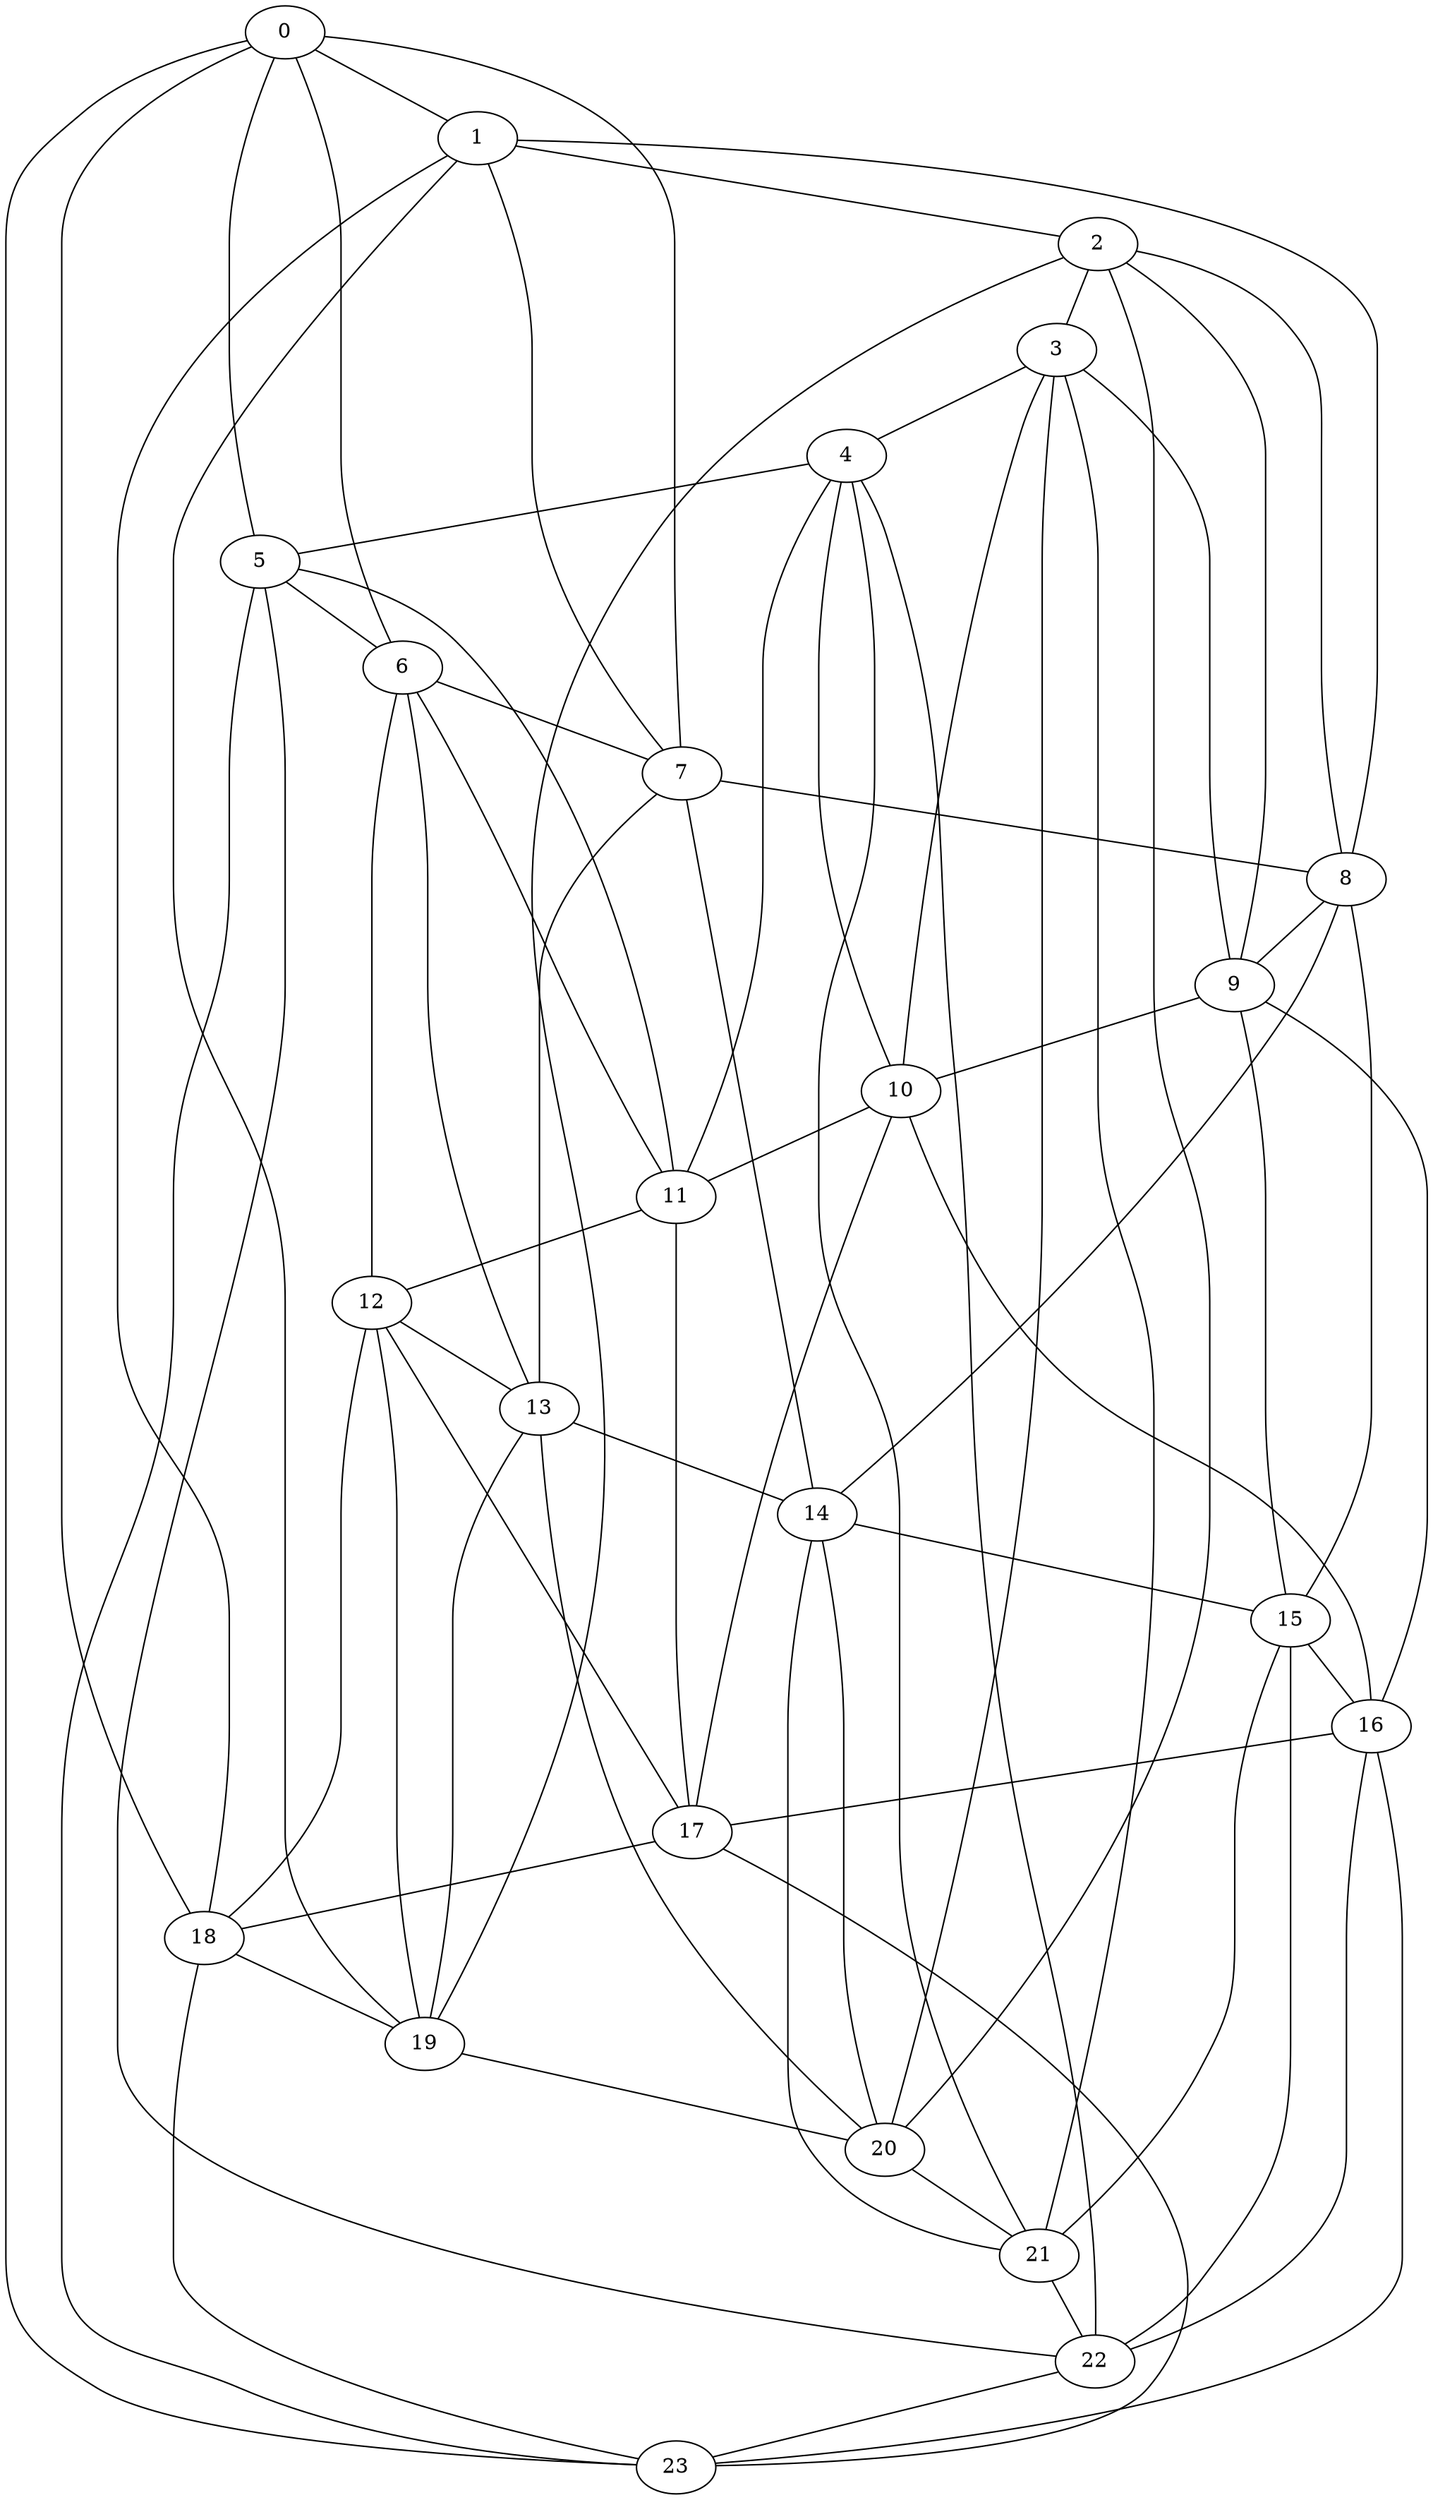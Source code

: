 graph g {0;1;2;3;4;5;6;7;8;9;10;11;12;13;14;15;16;17;18;19;20;21;22;23;0 -- 1;0 -- 5;0 -- 6;0 -- 7;0 -- 18;0 -- 23;1 -- 2;1 -- 7;1 -- 8;1 -- 18;1 -- 19;2 -- 3;2 -- 8;2 -- 9;2 -- 19;2 -- 20;3 -- 4;3 -- 9;3 -- 10;3 -- 20;3 -- 21;4 -- 5;4 -- 10;4 -- 11;4 -- 21;4 -- 22;5 -- 6;5 -- 11;5 -- 22;5 -- 23;6 -- 7;6 -- 11;6 -- 12;6 -- 13;7 -- 8;7 -- 13;7 -- 14;8 -- 9;8 -- 14;8 -- 15;9 -- 10;9 -- 15;9 -- 16;10 -- 11;10 -- 16;10 -- 17;11 -- 12;11 -- 17;12 -- 13;12 -- 17;12 -- 18;12 -- 19;13 -- 14;13 -- 19;13 -- 20;14 -- 15;14 -- 20;14 -- 21;15 -- 16;15 -- 21;15 -- 22;16 -- 17;16 -- 22;16 -- 23;17 -- 18;17 -- 23;18 -- 19;18 -- 23;19 -- 20;20 -- 21;21 -- 22;22 -- 23;}